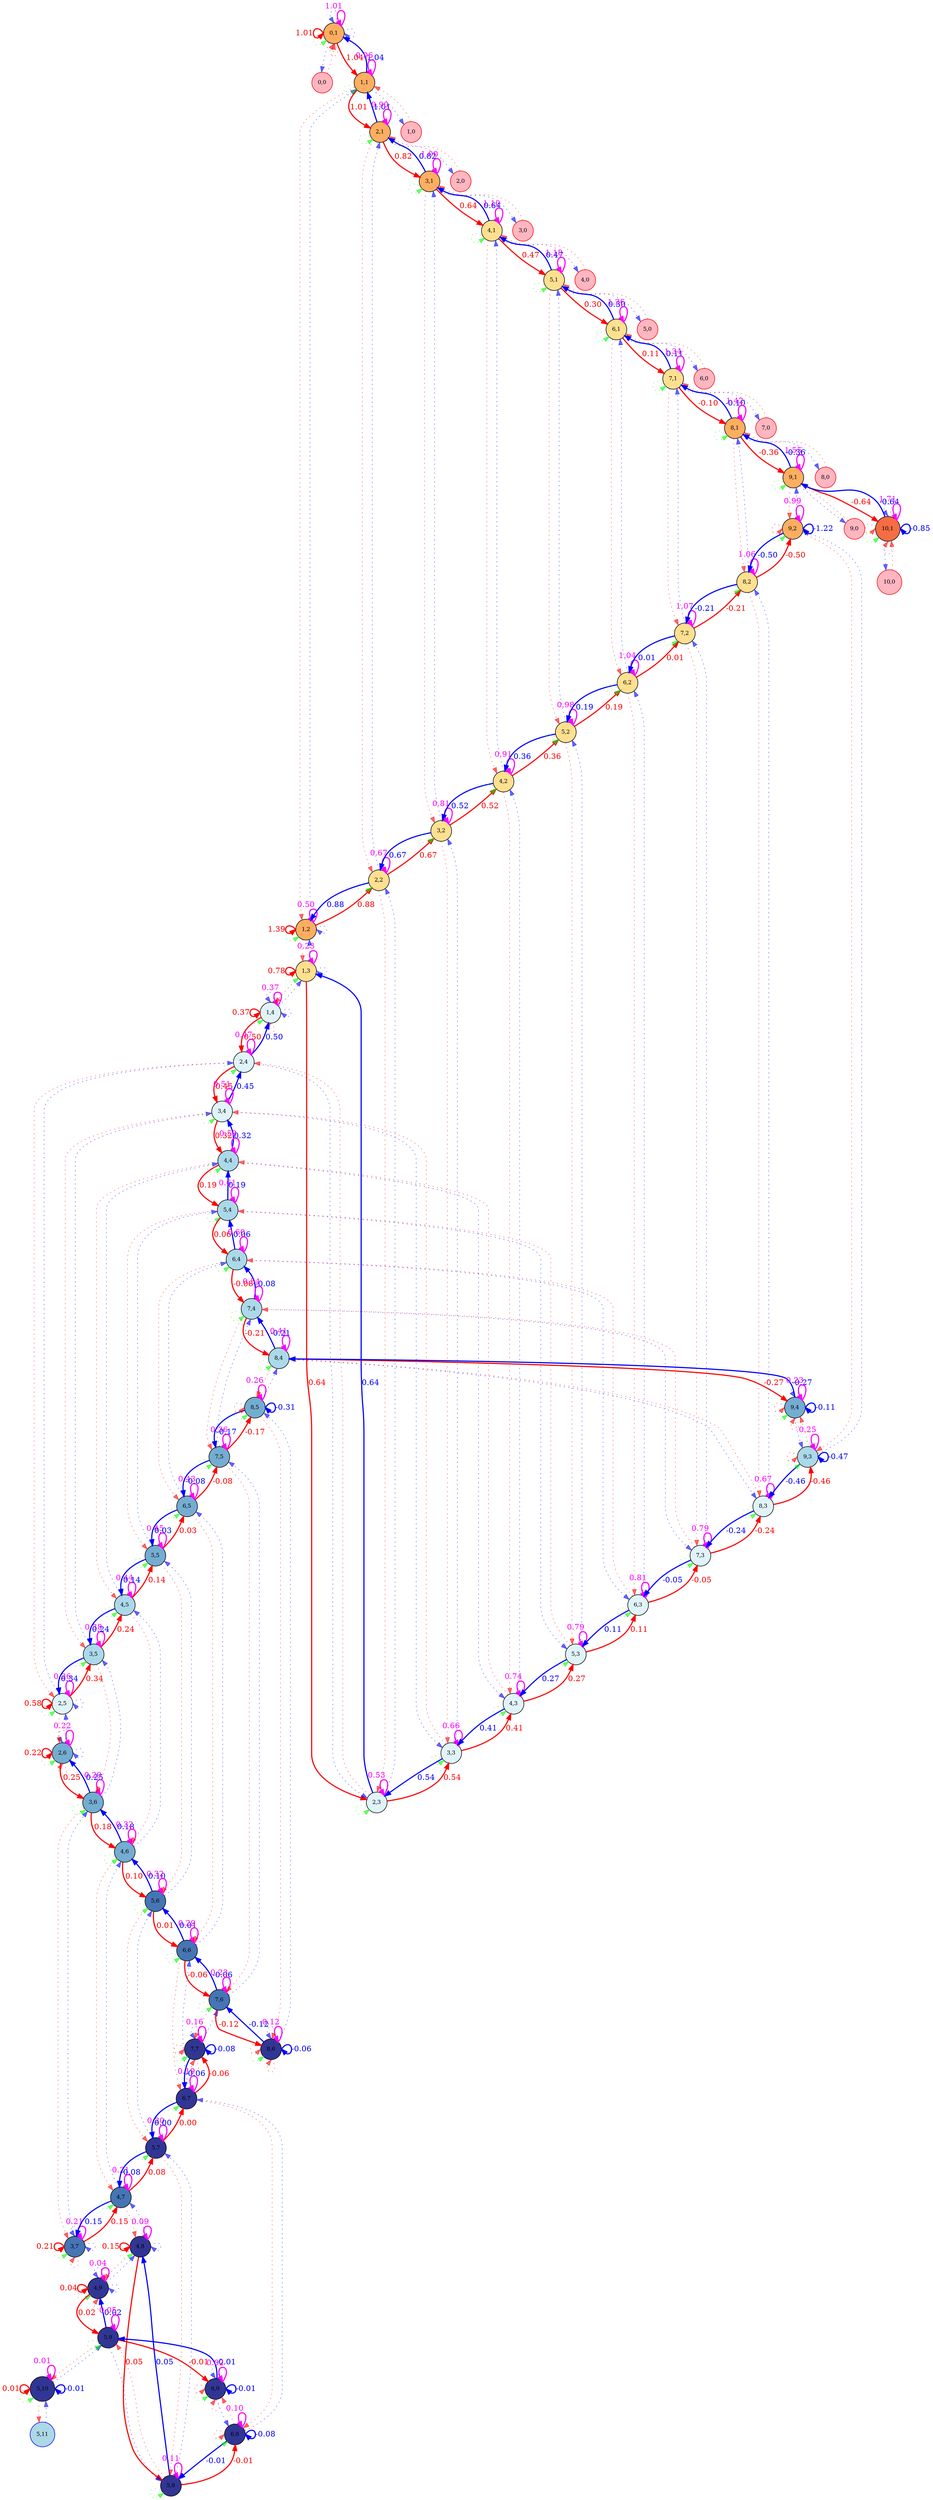 digraph {
	splines=true
	"0,1" [label="0,1" color=black colorscheme=rdylbu10 fillcolor=4 fontsize=10 pos="0,1!" shape=circle style=filled]
	"0,0" [label="0,0" color=red fillcolor=lightpink fontsize=10 pos="0,0!" shape=circle style=filled]
	"1,4" [label="1,4" color=black colorscheme=rdylbu10 fillcolor=6 fontsize=10 pos="1,4!" shape=circle style=filled]
	"1,3" [label="1,3" color=black colorscheme=rdylbu10 fillcolor=5 fontsize=10 pos="1,3!" shape=circle style=filled]
	"1,2" [label="1,2" color=black colorscheme=rdylbu10 fillcolor=4 fontsize=10 pos="1,2!" shape=circle style=filled]
	"1,1" [label="1,1" color=black colorscheme=rdylbu10 fillcolor=4 fontsize=10 pos="1,1!" shape=circle style=filled]
	"1,0" [label="1,0" color=red fillcolor=lightpink fontsize=10 pos="1,0!" shape=circle style=filled]
	"2,6" [label="2,6" color=black colorscheme=rdylbu10 fillcolor=8 fontsize=10 pos="2,6!" shape=circle style=filled]
	"2,5" [label="2,5" color=black colorscheme=rdylbu10 fillcolor=6 fontsize=10 pos="2,5!" shape=circle style=filled]
	"2,4" [label="2,4" color=black colorscheme=rdylbu10 fillcolor=6 fontsize=10 pos="2,4!" shape=circle style=filled]
	"2,3" [label="2,3" color=black colorscheme=rdylbu10 fillcolor=6 fontsize=10 pos="2,3!" shape=circle style=filled]
	"2,2" [label="2,2" color=black colorscheme=rdylbu10 fillcolor=5 fontsize=10 pos="2,2!" shape=circle style=filled]
	"2,1" [label="2,1" color=black colorscheme=rdylbu10 fillcolor=4 fontsize=10 pos="2,1!" shape=circle style=filled]
	"2,0" [label="2,0" color=red fillcolor=lightpink fontsize=10 pos="2,0!" shape=circle style=filled]
	"3,7" [label="3,7" color=black colorscheme=rdylbu10 fillcolor=9 fontsize=10 pos="3,7!" shape=circle style=filled]
	"3,6" [label="3,6" color=black colorscheme=rdylbu10 fillcolor=8 fontsize=10 pos="3,6!" shape=circle style=filled]
	"3,5" [label="3,5" color=black colorscheme=rdylbu10 fillcolor=7 fontsize=10 pos="3,5!" shape=circle style=filled]
	"3,4" [label="3,4" color=black colorscheme=rdylbu10 fillcolor=6 fontsize=10 pos="3,4!" shape=circle style=filled]
	"3,3" [label="3,3" color=black colorscheme=rdylbu10 fillcolor=6 fontsize=10 pos="3,3!" shape=circle style=filled]
	"3,2" [label="3,2" color=black colorscheme=rdylbu10 fillcolor=5 fontsize=10 pos="3,2!" shape=circle style=filled]
	"3,1" [label="3,1" color=black colorscheme=rdylbu10 fillcolor=4 fontsize=10 pos="3,1!" shape=circle style=filled]
	"3,0" [label="3,0" color=red fillcolor=lightpink fontsize=10 pos="3,0!" shape=circle style=filled]
	"4,9" [label="4,9" color=black colorscheme=rdylbu10 fillcolor=10 fontsize=10 pos="4,9!" shape=circle style=filled]
	"4,8" [label="4,8" color=black colorscheme=rdylbu10 fillcolor=10 fontsize=10 pos="4,8!" shape=circle style=filled]
	"4,7" [label="4,7" color=black colorscheme=rdylbu10 fillcolor=9 fontsize=10 pos="4,7!" shape=circle style=filled]
	"4,6" [label="4,6" color=black colorscheme=rdylbu10 fillcolor=8 fontsize=10 pos="4,6!" shape=circle style=filled]
	"4,5" [label="4,5" color=black colorscheme=rdylbu10 fillcolor=7 fontsize=10 pos="4,5!" shape=circle style=filled]
	"4,4" [label="4,4" color=black colorscheme=rdylbu10 fillcolor=7 fontsize=10 pos="4,4!" shape=circle style=filled]
	"4,3" [label="4,3" color=black colorscheme=rdylbu10 fillcolor=6 fontsize=10 pos="4,3!" shape=circle style=filled]
	"4,2" [label="4,2" color=black colorscheme=rdylbu10 fillcolor=5 fontsize=10 pos="4,2!" shape=circle style=filled]
	"4,1" [label="4,1" color=black colorscheme=rdylbu10 fillcolor=5 fontsize=10 pos="4,1!" shape=circle style=filled]
	"4,0" [label="4,0" color=red fillcolor=lightpink fontsize=10 pos="4,0!" shape=circle style=filled]
	"5,11" [label="5,11" color=blue fillcolor=lightblue fontsize=10 pos="5,11!" shape=circle style=filled]
	"5,10" [label="5,10" color=black colorscheme=rdylbu10 fillcolor=10 fontsize=10 pos="5,10!" shape=circle style=filled]
	"5,9" [label="5,9" color=black colorscheme=rdylbu10 fillcolor=10 fontsize=10 pos="5,9!" shape=circle style=filled]
	"5,8" [label="5,8" color=black colorscheme=rdylbu10 fillcolor=10 fontsize=10 pos="5,8!" shape=circle style=filled]
	"5,7" [label="5,7" color=black colorscheme=rdylbu10 fillcolor=10 fontsize=10 pos="5,7!" shape=circle style=filled]
	"5,6" [label="5,6" color=black colorscheme=rdylbu10 fillcolor=9 fontsize=10 pos="5,6!" shape=circle style=filled]
	"5,5" [label="5,5" color=black colorscheme=rdylbu10 fillcolor=8 fontsize=10 pos="5,5!" shape=circle style=filled]
	"5,4" [label="5,4" color=black colorscheme=rdylbu10 fillcolor=7 fontsize=10 pos="5,4!" shape=circle style=filled]
	"5,3" [label="5,3" color=black colorscheme=rdylbu10 fillcolor=6 fontsize=10 pos="5,3!" shape=circle style=filled]
	"5,2" [label="5,2" color=black colorscheme=rdylbu10 fillcolor=5 fontsize=10 pos="5,2!" shape=circle style=filled]
	"5,1" [label="5,1" color=black colorscheme=rdylbu10 fillcolor=5 fontsize=10 pos="5,1!" shape=circle style=filled]
	"5,0" [label="5,0" color=red fillcolor=lightpink fontsize=10 pos="5,0!" shape=circle style=filled]
	"6,9" [label="6,9" color=black colorscheme=rdylbu10 fillcolor=10 fontsize=10 pos="6,9!" shape=circle style=filled]
	"6,8" [label="6,8" color=black colorscheme=rdylbu10 fillcolor=10 fontsize=10 pos="6,8!" shape=circle style=filled]
	"6,7" [label="6,7" color=black colorscheme=rdylbu10 fillcolor=10 fontsize=10 pos="6,7!" shape=circle style=filled]
	"6,6" [label="6,6" color=black colorscheme=rdylbu10 fillcolor=9 fontsize=10 pos="6,6!" shape=circle style=filled]
	"6,5" [label="6,5" color=black colorscheme=rdylbu10 fillcolor=8 fontsize=10 pos="6,5!" shape=circle style=filled]
	"6,4" [label="6,4" color=black colorscheme=rdylbu10 fillcolor=7 fontsize=10 pos="6,4!" shape=circle style=filled]
	"6,3" [label="6,3" color=black colorscheme=rdylbu10 fillcolor=6 fontsize=10 pos="6,3!" shape=circle style=filled]
	"6,2" [label="6,2" color=black colorscheme=rdylbu10 fillcolor=5 fontsize=10 pos="6,2!" shape=circle style=filled]
	"6,1" [label="6,1" color=black colorscheme=rdylbu10 fillcolor=5 fontsize=10 pos="6,1!" shape=circle style=filled]
	"6,0" [label="6,0" color=red fillcolor=lightpink fontsize=10 pos="6,0!" shape=circle style=filled]
	"7,7" [label="7,7" color=black colorscheme=rdylbu10 fillcolor=10 fontsize=10 pos="7,7!" shape=circle style=filled]
	"7,6" [label="7,6" color=black colorscheme=rdylbu10 fillcolor=9 fontsize=10 pos="7,6!" shape=circle style=filled]
	"7,5" [label="7,5" color=black colorscheme=rdylbu10 fillcolor=8 fontsize=10 pos="7,5!" shape=circle style=filled]
	"7,4" [label="7,4" color=black colorscheme=rdylbu10 fillcolor=7 fontsize=10 pos="7,4!" shape=circle style=filled]
	"7,3" [label="7,3" color=black colorscheme=rdylbu10 fillcolor=6 fontsize=10 pos="7,3!" shape=circle style=filled]
	"7,2" [label="7,2" color=black colorscheme=rdylbu10 fillcolor=5 fontsize=10 pos="7,2!" shape=circle style=filled]
	"7,1" [label="7,1" color=black colorscheme=rdylbu10 fillcolor=5 fontsize=10 pos="7,1!" shape=circle style=filled]
	"7,0" [label="7,0" color=red fillcolor=lightpink fontsize=10 pos="7,0!" shape=circle style=filled]
	"8,6" [label="8,6" color=black colorscheme=rdylbu10 fillcolor=10 fontsize=10 pos="8,6!" shape=circle style=filled]
	"8,5" [label="8,5" color=black colorscheme=rdylbu10 fillcolor=8 fontsize=10 pos="8,5!" shape=circle style=filled]
	"8,4" [label="8,4" color=black colorscheme=rdylbu10 fillcolor=7 fontsize=10 pos="8,4!" shape=circle style=filled]
	"8,3" [label="8,3" color=black colorscheme=rdylbu10 fillcolor=6 fontsize=10 pos="8,3!" shape=circle style=filled]
	"8,2" [label="8,2" color=black colorscheme=rdylbu10 fillcolor=5 fontsize=10 pos="8,2!" shape=circle style=filled]
	"8,1" [label="8,1" color=black colorscheme=rdylbu10 fillcolor=4 fontsize=10 pos="8,1!" shape=circle style=filled]
	"8,0" [label="8,0" color=red fillcolor=lightpink fontsize=10 pos="8,0!" shape=circle style=filled]
	"9,4" [label="9,4" color=black colorscheme=rdylbu10 fillcolor=8 fontsize=10 pos="9,4!" shape=circle style=filled]
	"9,3" [label="9,3" color=black colorscheme=rdylbu10 fillcolor=7 fontsize=10 pos="9,3!" shape=circle style=filled]
	"9,2" [label="9,2" color=black colorscheme=rdylbu10 fillcolor=4 fontsize=10 pos="9,2!" shape=circle style=filled]
	"9,1" [label="9,1" color=black colorscheme=rdylbu10 fillcolor=4 fontsize=10 pos="9,1!" shape=circle style=filled]
	"9,0" [label="9,0" color=red fillcolor=lightpink fontsize=10 pos="9,0!" shape=circle style=filled]
	"10,1" [label="10,1" color=black colorscheme=rdylbu10 fillcolor=3 fontsize=10 pos="10,1!" shape=circle style=filled]
	"10,0" [label="10,0" color=red fillcolor=lightpink fontsize=10 pos="10,0!" shape=circle style=filled]
	"0,1" -> "0,1" [label=1.01 color="#ff00ff" fontcolor="#ff00ff" headport=ne penwidth=2 style=solid tailport=ne]
	"0,1" -> "0,1" [label="" color="#00ff0099" fontcolor="#00ff0099" headport=sw style=dotted tailport=sw]
	"0,1" -> "0,0" [label="" color="#0000ff99" fontcolor="#0000ff99" style=dotted]
	"0,1" -> "1,1" [label=1.04 color="#ff0000" fontcolor="#ff0000" penwidth=2 style=solid]
	"0,1" -> "0,1" [label="" color="#ff000099" fontcolor="#ff000099" headport=s style=dotted tailport=s]
	"0,1" -> "0,1" [label="" color="#0000ff99" fontcolor="#0000ff99" headport=n style=dotted tailport=n]
	"0,1" -> "0,1" [label="" color="#0000ff99" fontcolor="#0000ff99" headport=e style=dotted tailport=e]
	"0,1" -> "0,1" [label=1.01 color="#ff0000" fontcolor="#ff0000" headport=w penwidth=2 style=solid tailport=w]
	"0,0" -> "0,1" [label="" color="#ff000099" fontcolor="#ff000099" style=dotted]
	"1,4" -> "1,4" [label=0.37 color="#ff00ff" fontcolor="#ff00ff" headport=ne penwidth=2 style=solid tailport=ne]
	"1,4" -> "1,4" [label="" color="#00ff0099" fontcolor="#00ff0099" headport=sw style=dotted tailport=sw]
	"1,4" -> "1,3" [label="" color="#0000ff99" fontcolor="#0000ff99" style=dotted]
	"1,4" -> "2,4" [label=0.50 color="#ff0000" fontcolor="#ff0000" penwidth=2 style=solid]
	"1,4" -> "1,4" [label="" color="#ff000099" fontcolor="#ff000099" headport=s style=dotted tailport=s]
	"1,4" -> "1,4" [label="" color="#0000ff99" fontcolor="#0000ff99" headport=n style=dotted tailport=n]
	"1,4" -> "1,4" [label="" color="#0000ff99" fontcolor="#0000ff99" headport=e style=dotted tailport=e]
	"1,4" -> "1,4" [label=0.37 color="#ff0000" fontcolor="#ff0000" headport=w penwidth=2 style=solid tailport=w]
	"1,3" -> "1,4" [label="" color="#ff000099" fontcolor="#ff000099" style=dotted]
	"1,3" -> "1,3" [label=0.23 color="#ff00ff" fontcolor="#ff00ff" headport=ne penwidth=2 style=solid tailport=ne]
	"1,3" -> "1,3" [label="" color="#00ff0099" fontcolor="#00ff0099" headport=sw style=dotted tailport=sw]
	"1,3" -> "1,2" [label="" color="#0000ff99" fontcolor="#0000ff99" style=dotted]
	"1,3" -> "2,3" [label=0.64 color="#ff0000" fontcolor="#ff0000" penwidth=2 style=solid]
	"1,3" -> "1,3" [label="" color="#0000ff99" fontcolor="#0000ff99" headport=e style=dotted tailport=e]
	"1,3" -> "1,3" [label=0.78 color="#ff0000" fontcolor="#ff0000" headport=w penwidth=2 style=solid tailport=w]
	"1,2" -> "1,3" [label="" color="#ff000099" fontcolor="#ff000099" style=dotted]
	"1,2" -> "1,2" [label=0.50 color="#ff00ff" fontcolor="#ff00ff" headport=ne penwidth=2 style=solid tailport=ne]
	"1,2" -> "1,2" [label="" color="#00ff0099" fontcolor="#00ff0099" headport=sw style=dotted tailport=sw]
	"1,2" -> "1,1" [label="" color="#0000ff99" fontcolor="#0000ff99" style=dotted]
	"1,2" -> "2,2" [label=0.88 color="#ff0000" fontcolor="#ff0000" penwidth=2 style=solid]
	"1,2" -> "1,2" [label="" color="#0000ff99" fontcolor="#0000ff99" headport=e style=dotted tailport=e]
	"1,2" -> "1,2" [label=1.39 color="#ff0000" fontcolor="#ff0000" headport=w penwidth=2 style=solid tailport=w]
	"1,1" -> "0,1" [label=1.04 color="#0000ff" fontcolor="#0000ff" penwidth=2 style=solid]
	"1,1" -> "1,2" [label="" color="#ff000099" fontcolor="#ff000099" style=dotted]
	"1,1" -> "1,1" [label=0.96 color="#ff00ff" fontcolor="#ff00ff" headport=ne penwidth=2 style=solid tailport=ne]
	"1,1" -> "1,1" [label="" color="#00ff0099" fontcolor="#00ff0099" headport=sw style=dotted tailport=sw]
	"1,1" -> "1,0" [label="" color="#0000ff99" fontcolor="#0000ff99" style=dotted]
	"1,1" -> "2,1" [label=1.01 color="#ff0000" fontcolor="#ff0000" penwidth=2 style=solid]
	"1,0" -> "1,1" [label="" color="#ff000099" fontcolor="#ff000099" style=dotted]
	"2,6" -> "2,6" [label=0.22 color="#ff00ff" fontcolor="#ff00ff" headport=ne penwidth=2 style=solid tailport=ne]
	"2,6" -> "2,6" [label="" color="#00ff0099" fontcolor="#00ff0099" headport=sw style=dotted tailport=sw]
	"2,6" -> "2,5" [label="" color="#0000ff99" fontcolor="#0000ff99" style=dotted]
	"2,6" -> "3,6" [label=0.25 color="#ff0000" fontcolor="#ff0000" penwidth=2 style=solid]
	"2,6" -> "2,6" [label="" color="#ff000099" fontcolor="#ff000099" headport=s style=dotted tailport=s]
	"2,6" -> "2,6" [label="" color="#0000ff99" fontcolor="#0000ff99" headport=n style=dotted tailport=n]
	"2,6" -> "2,6" [label="" color="#0000ff99" fontcolor="#0000ff99" headport=e style=dotted tailport=e]
	"2,6" -> "2,6" [label=0.22 color="#ff0000" fontcolor="#ff0000" headport=w penwidth=2 style=solid tailport=w]
	"2,5" -> "2,6" [label="" color="#ff000099" fontcolor="#ff000099" style=dotted]
	"2,5" -> "2,5" [label=0.26 color="#ff00ff" fontcolor="#ff00ff" headport=ne penwidth=2 style=solid tailport=ne]
	"2,5" -> "2,5" [label="" color="#00ff0099" fontcolor="#00ff0099" headport=sw style=dotted tailport=sw]
	"2,5" -> "2,4" [label="" color="#0000ff99" fontcolor="#0000ff99" style=dotted]
	"2,5" -> "3,5" [label=0.34 color="#ff0000" fontcolor="#ff0000" penwidth=2 style=solid]
	"2,5" -> "2,5" [label="" color="#0000ff99" fontcolor="#0000ff99" headport=e style=dotted tailport=e]
	"2,5" -> "2,5" [label=0.58 color="#ff0000" fontcolor="#ff0000" headport=w penwidth=2 style=solid tailport=w]
	"2,4" -> "1,4" [label=0.50 color="#0000ff" fontcolor="#0000ff" penwidth=2 style=solid]
	"2,4" -> "2,5" [label="" color="#ff000099" fontcolor="#ff000099" style=dotted]
	"2,4" -> "2,4" [label=0.47 color="#ff00ff" fontcolor="#ff00ff" headport=ne penwidth=2 style=solid tailport=ne]
	"2,4" -> "2,4" [label="" color="#00ff0099" fontcolor="#00ff0099" headport=sw style=dotted tailport=sw]
	"2,4" -> "2,3" [label="" color="#0000ff99" fontcolor="#0000ff99" style=dotted]
	"2,4" -> "3,4" [label=0.45 color="#ff0000" fontcolor="#ff0000" penwidth=2 style=solid]
	"2,3" -> "1,3" [label=0.64 color="#0000ff" fontcolor="#0000ff" penwidth=2 style=solid]
	"2,3" -> "2,4" [label="" color="#ff000099" fontcolor="#ff000099" style=dotted]
	"2,3" -> "2,3" [label=0.53 color="#ff00ff" fontcolor="#ff00ff" headport=ne penwidth=2 style=solid tailport=ne]
	"2,3" -> "2,3" [label="" color="#00ff0099" fontcolor="#00ff0099" headport=sw style=dotted tailport=sw]
	"2,3" -> "2,2" [label="" color="#0000ff99" fontcolor="#0000ff99" style=dotted]
	"2,3" -> "3,3" [label=0.54 color="#ff0000" fontcolor="#ff0000" penwidth=2 style=solid]
	"2,2" -> "1,2" [label=0.88 color="#0000ff" fontcolor="#0000ff" penwidth=2 style=solid]
	"2,2" -> "2,3" [label="" color="#ff000099" fontcolor="#ff000099" style=dotted]
	"2,2" -> "2,2" [label=0.67 color="#ff00ff" fontcolor="#ff00ff" headport=ne penwidth=2 style=solid tailport=ne]
	"2,2" -> "2,2" [label="" color="#00ff0099" fontcolor="#00ff0099" headport=sw style=dotted tailport=sw]
	"2,2" -> "2,1" [label="" color="#0000ff99" fontcolor="#0000ff99" style=dotted]
	"2,2" -> "3,2" [label=0.67 color="#ff0000" fontcolor="#ff0000" penwidth=2 style=solid]
	"2,1" -> "1,1" [label=1.01 color="#0000ff" fontcolor="#0000ff" penwidth=2 style=solid]
	"2,1" -> "2,2" [label="" color="#ff000099" fontcolor="#ff000099" style=dotted]
	"2,1" -> "2,1" [label=0.90 color="#ff00ff" fontcolor="#ff00ff" headport=ne penwidth=2 style=solid tailport=ne]
	"2,1" -> "2,1" [label="" color="#00ff0099" fontcolor="#00ff0099" headport=sw style=dotted tailport=sw]
	"2,1" -> "2,0" [label="" color="#0000ff99" fontcolor="#0000ff99" style=dotted]
	"2,1" -> "3,1" [label=0.82 color="#ff0000" fontcolor="#ff0000" penwidth=2 style=solid]
	"2,0" -> "2,1" [label="" color="#ff000099" fontcolor="#ff000099" style=dotted]
	"3,7" -> "3,7" [label=0.21 color="#ff00ff" fontcolor="#ff00ff" headport=ne penwidth=2 style=solid tailport=ne]
	"3,7" -> "3,7" [label="" color="#00ff0099" fontcolor="#00ff0099" headport=sw style=dotted tailport=sw]
	"3,7" -> "3,6" [label="" color="#0000ff99" fontcolor="#0000ff99" style=dotted]
	"3,7" -> "4,7" [label=0.15 color="#ff0000" fontcolor="#ff0000" penwidth=2 style=solid]
	"3,7" -> "3,7" [label="" color="#ff000099" fontcolor="#ff000099" headport=s style=dotted tailport=s]
	"3,7" -> "3,7" [label="" color="#0000ff99" fontcolor="#0000ff99" headport=n style=dotted tailport=n]
	"3,7" -> "3,7" [label="" color="#0000ff99" fontcolor="#0000ff99" headport=e style=dotted tailport=e]
	"3,7" -> "3,7" [label=0.21 color="#ff0000" fontcolor="#ff0000" headport=w penwidth=2 style=solid tailport=w]
	"3,6" -> "2,6" [label=0.25 color="#0000ff" fontcolor="#0000ff" penwidth=2 style=solid]
	"3,6" -> "3,7" [label="" color="#ff000099" fontcolor="#ff000099" style=dotted]
	"3,6" -> "3,6" [label=0.29 color="#ff00ff" fontcolor="#ff00ff" headport=ne penwidth=2 style=solid tailport=ne]
	"3,6" -> "3,6" [label="" color="#00ff0099" fontcolor="#00ff0099" headport=sw style=dotted tailport=sw]
	"3,6" -> "3,5" [label="" color="#0000ff99" fontcolor="#0000ff99" style=dotted]
	"3,6" -> "4,6" [label=0.18 color="#ff0000" fontcolor="#ff0000" penwidth=2 style=solid]
	"3,5" -> "2,5" [label=0.34 color="#0000ff" fontcolor="#0000ff" penwidth=2 style=solid]
	"3,5" -> "3,6" [label="" color="#ff000099" fontcolor="#ff000099" style=dotted]
	"3,5" -> "3,5" [label=0.38 color="#ff00ff" fontcolor="#ff00ff" headport=ne penwidth=2 style=solid tailport=ne]
	"3,5" -> "3,5" [label="" color="#00ff0099" fontcolor="#00ff0099" headport=sw style=dotted tailport=sw]
	"3,5" -> "3,4" [label="" color="#0000ff99" fontcolor="#0000ff99" style=dotted]
	"3,5" -> "4,5" [label=0.24 color="#ff0000" fontcolor="#ff0000" penwidth=2 style=solid]
	"3,4" -> "2,4" [label=0.45 color="#0000ff" fontcolor="#0000ff" penwidth=2 style=solid]
	"3,4" -> "3,5" [label="" color="#ff000099" fontcolor="#ff000099" style=dotted]
	"3,4" -> "3,4" [label=0.51 color="#ff00ff" fontcolor="#ff00ff" headport=ne penwidth=2 style=solid tailport=ne]
	"3,4" -> "3,4" [label="" color="#00ff0099" fontcolor="#00ff0099" headport=sw style=dotted tailport=sw]
	"3,4" -> "3,3" [label="" color="#0000ff99" fontcolor="#0000ff99" style=dotted]
	"3,4" -> "4,4" [label=0.32 color="#ff0000" fontcolor="#ff0000" penwidth=2 style=solid]
	"3,3" -> "2,3" [label=0.54 color="#0000ff" fontcolor="#0000ff" penwidth=2 style=solid]
	"3,3" -> "3,4" [label="" color="#ff000099" fontcolor="#ff000099" style=dotted]
	"3,3" -> "3,3" [label=0.66 color="#ff00ff" fontcolor="#ff00ff" headport=ne penwidth=2 style=solid tailport=ne]
	"3,3" -> "3,3" [label="" color="#00ff0099" fontcolor="#00ff0099" headport=sw style=dotted tailport=sw]
	"3,3" -> "3,2" [label="" color="#0000ff99" fontcolor="#0000ff99" style=dotted]
	"3,3" -> "4,3" [label=0.41 color="#ff0000" fontcolor="#ff0000" penwidth=2 style=solid]
	"3,2" -> "2,2" [label=0.67 color="#0000ff" fontcolor="#0000ff" penwidth=2 style=solid]
	"3,2" -> "3,3" [label="" color="#ff000099" fontcolor="#ff000099" style=dotted]
	"3,2" -> "3,2" [label=0.81 color="#ff00ff" fontcolor="#ff00ff" headport=ne penwidth=2 style=solid tailport=ne]
	"3,2" -> "3,2" [label="" color="#00ff0099" fontcolor="#00ff0099" headport=sw style=dotted tailport=sw]
	"3,2" -> "3,1" [label="" color="#0000ff99" fontcolor="#0000ff99" style=dotted]
	"3,2" -> "4,2" [label=0.52 color="#ff0000" fontcolor="#ff0000" penwidth=2 style=solid]
	"3,1" -> "2,1" [label=0.82 color="#0000ff" fontcolor="#0000ff" penwidth=2 style=solid]
	"3,1" -> "3,2" [label="" color="#ff000099" fontcolor="#ff000099" style=dotted]
	"3,1" -> "3,1" [label=1.00 color="#ff00ff" fontcolor="#ff00ff" headport=ne penwidth=2 style=solid tailport=ne]
	"3,1" -> "3,1" [label="" color="#00ff0099" fontcolor="#00ff0099" headport=sw style=dotted tailport=sw]
	"3,1" -> "3,0" [label="" color="#0000ff99" fontcolor="#0000ff99" style=dotted]
	"3,1" -> "4,1" [label=0.64 color="#ff0000" fontcolor="#ff0000" penwidth=2 style=solid]
	"3,0" -> "3,1" [label="" color="#ff000099" fontcolor="#ff000099" style=dotted]
	"4,9" -> "4,9" [label=0.04 color="#ff00ff" fontcolor="#ff00ff" headport=ne penwidth=2 style=solid tailport=ne]
	"4,9" -> "4,9" [label="" color="#00ff0099" fontcolor="#00ff0099" headport=sw style=dotted tailport=sw]
	"4,9" -> "4,8" [label="" color="#0000ff99" fontcolor="#0000ff99" style=dotted]
	"4,9" -> "5,9" [label=0.02 color="#ff0000" fontcolor="#ff0000" penwidth=2 style=solid]
	"4,9" -> "4,9" [label="" color="#ff000099" fontcolor="#ff000099" headport=s style=dotted tailport=s]
	"4,9" -> "4,9" [label="" color="#0000ff99" fontcolor="#0000ff99" headport=n style=dotted tailport=n]
	"4,9" -> "4,9" [label="" color="#0000ff99" fontcolor="#0000ff99" headport=e style=dotted tailport=e]
	"4,9" -> "4,9" [label=0.04 color="#ff0000" fontcolor="#ff0000" headport=w penwidth=2 style=solid tailport=w]
	"4,8" -> "4,9" [label="" color="#ff000099" fontcolor="#ff000099" style=dotted]
	"4,8" -> "4,8" [label=0.09 color="#ff00ff" fontcolor="#ff00ff" headport=ne penwidth=2 style=solid tailport=ne]
	"4,8" -> "4,8" [label="" color="#00ff0099" fontcolor="#00ff0099" headport=sw style=dotted tailport=sw]
	"4,8" -> "4,7" [label="" color="#0000ff99" fontcolor="#0000ff99" style=dotted]
	"4,8" -> "5,8" [label=0.05 color="#ff0000" fontcolor="#ff0000" penwidth=2 style=solid]
	"4,8" -> "4,8" [label="" color="#0000ff99" fontcolor="#0000ff99" headport=e style=dotted tailport=e]
	"4,8" -> "4,8" [label=0.15 color="#ff0000" fontcolor="#ff0000" headport=w penwidth=2 style=solid tailport=w]
	"4,7" -> "3,7" [label=0.15 color="#0000ff" fontcolor="#0000ff" penwidth=2 style=solid]
	"4,7" -> "4,8" [label="" color="#ff000099" fontcolor="#ff000099" style=dotted]
	"4,7" -> "4,7" [label=0.21 color="#ff00ff" fontcolor="#ff00ff" headport=ne penwidth=2 style=solid tailport=ne]
	"4,7" -> "4,7" [label="" color="#00ff0099" fontcolor="#00ff0099" headport=sw style=dotted tailport=sw]
	"4,7" -> "4,6" [label="" color="#0000ff99" fontcolor="#0000ff99" style=dotted]
	"4,7" -> "5,7" [label=0.08 color="#ff0000" fontcolor="#ff0000" penwidth=2 style=solid]
	"4,6" -> "3,6" [label=0.18 color="#0000ff" fontcolor="#0000ff" penwidth=2 style=solid]
	"4,6" -> "4,7" [label="" color="#ff000099" fontcolor="#ff000099" style=dotted]
	"4,6" -> "4,6" [label=0.32 color="#ff00ff" fontcolor="#ff00ff" headport=ne penwidth=2 style=solid tailport=ne]
	"4,6" -> "4,6" [label="" color="#00ff0099" fontcolor="#00ff0099" headport=sw style=dotted tailport=sw]
	"4,6" -> "4,5" [label="" color="#0000ff99" fontcolor="#0000ff99" style=dotted]
	"4,6" -> "5,6" [label=0.10 color="#ff0000" fontcolor="#ff0000" penwidth=2 style=solid]
	"4,5" -> "3,5" [label=0.24 color="#0000ff" fontcolor="#0000ff" penwidth=2 style=solid]
	"4,5" -> "4,6" [label="" color="#ff000099" fontcolor="#ff000099" style=dotted]
	"4,5" -> "4,5" [label=0.44 color="#ff00ff" fontcolor="#ff00ff" headport=ne penwidth=2 style=solid tailport=ne]
	"4,5" -> "4,5" [label="" color="#00ff0099" fontcolor="#00ff0099" headport=sw style=dotted tailport=sw]
	"4,5" -> "4,4" [label="" color="#0000ff99" fontcolor="#0000ff99" style=dotted]
	"4,5" -> "5,5" [label=0.14 color="#ff0000" fontcolor="#ff0000" penwidth=2 style=solid]
	"4,4" -> "3,4" [label=0.32 color="#0000ff" fontcolor="#0000ff" penwidth=2 style=solid]
	"4,4" -> "4,5" [label="" color="#ff000099" fontcolor="#ff000099" style=dotted]
	"4,4" -> "4,4" [label=0.58 color="#ff00ff" fontcolor="#ff00ff" headport=ne penwidth=2 style=solid tailport=ne]
	"4,4" -> "4,4" [label="" color="#00ff0099" fontcolor="#00ff0099" headport=sw style=dotted tailport=sw]
	"4,4" -> "4,3" [label="" color="#0000ff99" fontcolor="#0000ff99" style=dotted]
	"4,4" -> "5,4" [label=0.19 color="#ff0000" fontcolor="#ff0000" penwidth=2 style=solid]
	"4,3" -> "3,3" [label=0.41 color="#0000ff" fontcolor="#0000ff" penwidth=2 style=solid]
	"4,3" -> "4,4" [label="" color="#ff000099" fontcolor="#ff000099" style=dotted]
	"4,3" -> "4,3" [label=0.74 color="#ff00ff" fontcolor="#ff00ff" headport=ne penwidth=2 style=solid tailport=ne]
	"4,3" -> "4,3" [label="" color="#00ff0099" fontcolor="#00ff0099" headport=sw style=dotted tailport=sw]
	"4,3" -> "4,2" [label="" color="#0000ff99" fontcolor="#0000ff99" style=dotted]
	"4,3" -> "5,3" [label=0.27 color="#ff0000" fontcolor="#ff0000" penwidth=2 style=solid]
	"4,2" -> "3,2" [label=0.52 color="#0000ff" fontcolor="#0000ff" penwidth=2 style=solid]
	"4,2" -> "4,3" [label="" color="#ff000099" fontcolor="#ff000099" style=dotted]
	"4,2" -> "4,2" [label=0.91 color="#ff00ff" fontcolor="#ff00ff" headport=ne penwidth=2 style=solid tailport=ne]
	"4,2" -> "4,2" [label="" color="#00ff0099" fontcolor="#00ff0099" headport=sw style=dotted tailport=sw]
	"4,2" -> "4,1" [label="" color="#0000ff99" fontcolor="#0000ff99" style=dotted]
	"4,2" -> "5,2" [label=0.36 color="#ff0000" fontcolor="#ff0000" penwidth=2 style=solid]
	"4,1" -> "3,1" [label=0.64 color="#0000ff" fontcolor="#0000ff" penwidth=2 style=solid]
	"4,1" -> "4,2" [label="" color="#ff000099" fontcolor="#ff000099" style=dotted]
	"4,1" -> "4,1" [label=1.10 color="#ff00ff" fontcolor="#ff00ff" headport=ne penwidth=2 style=solid tailport=ne]
	"4,1" -> "4,1" [label="" color="#00ff0099" fontcolor="#00ff0099" headport=sw style=dotted tailport=sw]
	"4,1" -> "4,0" [label="" color="#0000ff99" fontcolor="#0000ff99" style=dotted]
	"4,1" -> "5,1" [label=0.47 color="#ff0000" fontcolor="#ff0000" penwidth=2 style=solid]
	"4,0" -> "4,1" [label="" color="#ff000099" fontcolor="#ff000099" style=dotted]
	"5,11" -> "5,10" [label="" color="#0000ff99" fontcolor="#0000ff99" style=dotted]
	"5,10" -> "5,11" [label="" color="#ff000099" fontcolor="#ff000099" style=dotted]
	"5,10" -> "5,10" [label=0.01 color="#ff00ff" fontcolor="#ff00ff" headport=ne penwidth=2 style=solid tailport=ne]
	"5,10" -> "5,10" [label="" color="#00ff0099" fontcolor="#00ff0099" headport=sw style=dotted tailport=sw]
	"5,10" -> "5,9" [label="" color="#0000ff99" fontcolor="#0000ff99" style=dotted]
	"5,10" -> "5,10" [label=0.01 color="#ff0000" fontcolor="#ff0000" headport=w penwidth=2 style=solid tailport=w]
	"5,10" -> "5,10" [label=-0.01 color="#0000ff" fontcolor="#0000ff" headport=e penwidth=2 style=solid tailport=e]
	"5,9" -> "4,9" [label=0.02 color="#0000ff" fontcolor="#0000ff" penwidth=2 style=solid]
	"5,9" -> "5,10" [label="" color="#ff000099" fontcolor="#ff000099" style=dotted]
	"5,9" -> "5,9" [label=0.05 color="#ff00ff" fontcolor="#ff00ff" headport=ne penwidth=2 style=solid tailport=ne]
	"5,9" -> "5,9" [label="" color="#00ff0099" fontcolor="#00ff0099" headport=sw style=dotted tailport=sw]
	"5,9" -> "5,8" [label="" color="#0000ff99" fontcolor="#0000ff99" style=dotted]
	"5,9" -> "6,9" [label=-0.01 color="#ff0000" fontcolor="#ff0000" penwidth=2 style=solid]
	"5,8" -> "4,8" [label=0.05 color="#0000ff" fontcolor="#0000ff" penwidth=2 style=solid]
	"5,8" -> "5,9" [label="" color="#ff000099" fontcolor="#ff000099" style=dotted]
	"5,8" -> "5,8" [label=0.11 color="#ff00ff" fontcolor="#ff00ff" headport=ne penwidth=2 style=solid tailport=ne]
	"5,8" -> "5,8" [label="" color="#00ff0099" fontcolor="#00ff0099" headport=sw style=dotted tailport=sw]
	"5,8" -> "5,7" [label="" color="#0000ff99" fontcolor="#0000ff99" style=dotted]
	"5,8" -> "6,8" [label=-0.01 color="#ff0000" fontcolor="#ff0000" penwidth=2 style=solid]
	"5,7" -> "4,7" [label=0.08 color="#0000ff" fontcolor="#0000ff" penwidth=2 style=solid]
	"5,7" -> "5,8" [label="" color="#ff000099" fontcolor="#ff000099" style=dotted]
	"5,7" -> "5,7" [label=0.20 color="#ff00ff" fontcolor="#ff00ff" headport=ne penwidth=2 style=solid tailport=ne]
	"5,7" -> "5,7" [label="" color="#00ff0099" fontcolor="#00ff0099" headport=sw style=dotted tailport=sw]
	"5,7" -> "5,6" [label="" color="#0000ff99" fontcolor="#0000ff99" style=dotted]
	"5,7" -> "6,7" [label=0.00 color="#ff0000" fontcolor="#ff0000" penwidth=2 style=solid]
	"5,6" -> "4,6" [label=0.10 color="#0000ff" fontcolor="#0000ff" penwidth=2 style=solid]
	"5,6" -> "5,7" [label="" color="#ff000099" fontcolor="#ff000099" style=dotted]
	"5,6" -> "5,6" [label=0.32 color="#ff00ff" fontcolor="#ff00ff" headport=ne penwidth=2 style=solid tailport=ne]
	"5,6" -> "5,6" [label="" color="#00ff0099" fontcolor="#00ff0099" headport=sw style=dotted tailport=sw]
	"5,6" -> "5,5" [label="" color="#0000ff99" fontcolor="#0000ff99" style=dotted]
	"5,6" -> "6,6" [label=0.01 color="#ff0000" fontcolor="#ff0000" penwidth=2 style=solid]
	"5,5" -> "4,5" [label=0.14 color="#0000ff" fontcolor="#0000ff" penwidth=2 style=solid]
	"5,5" -> "5,6" [label="" color="#ff000099" fontcolor="#ff000099" style=dotted]
	"5,5" -> "5,5" [label=0.45 color="#ff00ff" fontcolor="#ff00ff" headport=ne penwidth=2 style=solid tailport=ne]
	"5,5" -> "5,5" [label="" color="#00ff0099" fontcolor="#00ff0099" headport=sw style=dotted tailport=sw]
	"5,5" -> "5,4" [label="" color="#0000ff99" fontcolor="#0000ff99" style=dotted]
	"5,5" -> "6,5" [label=0.03 color="#ff0000" fontcolor="#ff0000" penwidth=2 style=solid]
	"5,4" -> "4,4" [label=0.19 color="#0000ff" fontcolor="#0000ff" penwidth=2 style=solid]
	"5,4" -> "5,5" [label="" color="#ff000099" fontcolor="#ff000099" style=dotted]
	"5,4" -> "5,4" [label=0.61 color="#ff00ff" fontcolor="#ff00ff" headport=ne penwidth=2 style=solid tailport=ne]
	"5,4" -> "5,4" [label="" color="#00ff0099" fontcolor="#00ff0099" headport=sw style=dotted tailport=sw]
	"5,4" -> "5,3" [label="" color="#0000ff99" fontcolor="#0000ff99" style=dotted]
	"5,4" -> "6,4" [label=0.06 color="#ff0000" fontcolor="#ff0000" penwidth=2 style=solid]
	"5,3" -> "4,3" [label=0.27 color="#0000ff" fontcolor="#0000ff" penwidth=2 style=solid]
	"5,3" -> "5,4" [label="" color="#ff000099" fontcolor="#ff000099" style=dotted]
	"5,3" -> "5,3" [label=0.79 color="#ff00ff" fontcolor="#ff00ff" headport=ne penwidth=2 style=solid tailport=ne]
	"5,3" -> "5,3" [label="" color="#00ff0099" fontcolor="#00ff0099" headport=sw style=dotted tailport=sw]
	"5,3" -> "5,2" [label="" color="#0000ff99" fontcolor="#0000ff99" style=dotted]
	"5,3" -> "6,3" [label=0.11 color="#ff0000" fontcolor="#ff0000" penwidth=2 style=solid]
	"5,2" -> "4,2" [label=0.36 color="#0000ff" fontcolor="#0000ff" penwidth=2 style=solid]
	"5,2" -> "5,3" [label="" color="#ff000099" fontcolor="#ff000099" style=dotted]
	"5,2" -> "5,2" [label=0.98 color="#ff00ff" fontcolor="#ff00ff" headport=ne penwidth=2 style=solid tailport=ne]
	"5,2" -> "5,2" [label="" color="#00ff0099" fontcolor="#00ff0099" headport=sw style=dotted tailport=sw]
	"5,2" -> "5,1" [label="" color="#0000ff99" fontcolor="#0000ff99" style=dotted]
	"5,2" -> "6,2" [label=0.19 color="#ff0000" fontcolor="#ff0000" penwidth=2 style=solid]
	"5,1" -> "4,1" [label=0.47 color="#0000ff" fontcolor="#0000ff" penwidth=2 style=solid]
	"5,1" -> "5,2" [label="" color="#ff000099" fontcolor="#ff000099" style=dotted]
	"5,1" -> "5,1" [label=1.18 color="#ff00ff" fontcolor="#ff00ff" headport=ne penwidth=2 style=solid tailport=ne]
	"5,1" -> "5,1" [label="" color="#00ff0099" fontcolor="#00ff0099" headport=sw style=dotted tailport=sw]
	"5,1" -> "5,0" [label="" color="#0000ff99" fontcolor="#0000ff99" style=dotted]
	"5,1" -> "6,1" [label=0.30 color="#ff0000" fontcolor="#ff0000" penwidth=2 style=solid]
	"5,0" -> "5,1" [label="" color="#ff000099" fontcolor="#ff000099" style=dotted]
	"6,9" -> "5,9" [label=-0.01 color="#0000ff" fontcolor="#0000ff" penwidth=2 style=solid]
	"6,9" -> "6,9" [label=0.02 color="#ff00ff" fontcolor="#ff00ff" headport=ne penwidth=2 style=solid tailport=ne]
	"6,9" -> "6,9" [label="" color="#00ff0099" fontcolor="#00ff0099" headport=sw style=dotted tailport=sw]
	"6,9" -> "6,8" [label="" color="#0000ff99" fontcolor="#0000ff99" style=dotted]
	"6,9" -> "6,9" [label="" color="#ff000099" fontcolor="#ff000099" headport=s style=dotted tailport=s]
	"6,9" -> "6,9" [label="" color="#0000ff99" fontcolor="#0000ff99" headport=n style=dotted tailport=n]
	"6,9" -> "6,9" [label="" color="#ff000099" fontcolor="#ff000099" headport=w style=dotted tailport=w]
	"6,9" -> "6,9" [label=-0.01 color="#0000ff" fontcolor="#0000ff" headport=e penwidth=2 style=solid tailport=e]
	"6,8" -> "5,8" [label=-0.01 color="#0000ff" fontcolor="#0000ff" penwidth=2 style=solid]
	"6,8" -> "6,9" [label="" color="#ff000099" fontcolor="#ff000099" style=dotted]
	"6,8" -> "6,8" [label=0.10 color="#ff00ff" fontcolor="#ff00ff" headport=ne penwidth=2 style=solid tailport=ne]
	"6,8" -> "6,8" [label="" color="#00ff0099" fontcolor="#00ff0099" headport=sw style=dotted tailport=sw]
	"6,8" -> "6,7" [label="" color="#0000ff99" fontcolor="#0000ff99" style=dotted]
	"6,8" -> "6,8" [label="" color="#ff000099" fontcolor="#ff000099" headport=w style=dotted tailport=w]
	"6,8" -> "6,8" [label=-0.08 color="#0000ff" fontcolor="#0000ff" headport=e penwidth=2 style=solid tailport=e]
	"6,7" -> "5,7" [label=0.00 color="#0000ff" fontcolor="#0000ff" penwidth=2 style=solid]
	"6,7" -> "6,8" [label="" color="#ff000099" fontcolor="#ff000099" style=dotted]
	"6,7" -> "6,7" [label=0.19 color="#ff00ff" fontcolor="#ff00ff" headport=ne penwidth=2 style=solid tailport=ne]
	"6,7" -> "6,7" [label="" color="#00ff0099" fontcolor="#00ff0099" headport=sw style=dotted tailport=sw]
	"6,7" -> "6,6" [label="" color="#0000ff99" fontcolor="#0000ff99" style=dotted]
	"6,7" -> "7,7" [label=-0.06 color="#ff0000" fontcolor="#ff0000" penwidth=2 style=solid]
	"6,6" -> "5,6" [label=0.01 color="#0000ff" fontcolor="#0000ff" penwidth=2 style=solid]
	"6,6" -> "6,7" [label="" color="#ff000099" fontcolor="#ff000099" style=dotted]
	"6,6" -> "6,6" [label=0.29 color="#ff00ff" fontcolor="#ff00ff" headport=ne penwidth=2 style=solid tailport=ne]
	"6,6" -> "6,6" [label="" color="#00ff0099" fontcolor="#00ff0099" headport=sw style=dotted tailport=sw]
	"6,6" -> "6,5" [label="" color="#0000ff99" fontcolor="#0000ff99" style=dotted]
	"6,6" -> "7,6" [label=-0.06 color="#ff0000" fontcolor="#ff0000" penwidth=2 style=solid]
	"6,5" -> "5,5" [label=0.03 color="#0000ff" fontcolor="#0000ff" penwidth=2 style=solid]
	"6,5" -> "6,6" [label="" color="#ff000099" fontcolor="#ff000099" style=dotted]
	"6,5" -> "6,5" [label=0.43 color="#ff00ff" fontcolor="#ff00ff" headport=ne penwidth=2 style=solid tailport=ne]
	"6,5" -> "6,5" [label="" color="#00ff0099" fontcolor="#00ff0099" headport=sw style=dotted tailport=sw]
	"6,5" -> "6,4" [label="" color="#0000ff99" fontcolor="#0000ff99" style=dotted]
	"6,5" -> "7,5" [label=-0.08 color="#ff0000" fontcolor="#ff0000" penwidth=2 style=solid]
	"6,4" -> "5,4" [label=0.06 color="#0000ff" fontcolor="#0000ff" penwidth=2 style=solid]
	"6,4" -> "6,5" [label="" color="#ff000099" fontcolor="#ff000099" style=dotted]
	"6,4" -> "6,4" [label=0.60 color="#ff00ff" fontcolor="#ff00ff" headport=ne penwidth=2 style=solid tailport=ne]
	"6,4" -> "6,4" [label="" color="#00ff0099" fontcolor="#00ff0099" headport=sw style=dotted tailport=sw]
	"6,4" -> "6,3" [label="" color="#0000ff99" fontcolor="#0000ff99" style=dotted]
	"6,4" -> "7,4" [label=-0.08 color="#ff0000" fontcolor="#ff0000" penwidth=2 style=solid]
	"6,3" -> "5,3" [label=0.11 color="#0000ff" fontcolor="#0000ff" penwidth=2 style=solid]
	"6,3" -> "6,4" [label="" color="#ff000099" fontcolor="#ff000099" style=dotted]
	"6,3" -> "6,3" [label=0.81 color="#ff00ff" fontcolor="#ff00ff" headport=ne penwidth=2 style=solid tailport=ne]
	"6,3" -> "6,3" [label="" color="#00ff0099" fontcolor="#00ff0099" headport=sw style=dotted tailport=sw]
	"6,3" -> "6,2" [label="" color="#0000ff99" fontcolor="#0000ff99" style=dotted]
	"6,3" -> "7,3" [label=-0.05 color="#ff0000" fontcolor="#ff0000" penwidth=2 style=solid]
	"6,2" -> "5,2" [label=0.19 color="#0000ff" fontcolor="#0000ff" penwidth=2 style=solid]
	"6,2" -> "6,3" [label="" color="#ff000099" fontcolor="#ff000099" style=dotted]
	"6,2" -> "6,2" [label=1.04 color="#ff00ff" fontcolor="#ff00ff" headport=ne penwidth=2 style=solid tailport=ne]
	"6,2" -> "6,2" [label="" color="#00ff0099" fontcolor="#00ff0099" headport=sw style=dotted tailport=sw]
	"6,2" -> "6,1" [label="" color="#0000ff99" fontcolor="#0000ff99" style=dotted]
	"6,2" -> "7,2" [label=0.01 color="#ff0000" fontcolor="#ff0000" penwidth=2 style=solid]
	"6,1" -> "5,1" [label=0.30 color="#0000ff" fontcolor="#0000ff" penwidth=2 style=solid]
	"6,1" -> "6,2" [label="" color="#ff000099" fontcolor="#ff000099" style=dotted]
	"6,1" -> "6,1" [label=1.26 color="#ff00ff" fontcolor="#ff00ff" headport=ne penwidth=2 style=solid tailport=ne]
	"6,1" -> "6,1" [label="" color="#00ff0099" fontcolor="#00ff0099" headport=sw style=dotted tailport=sw]
	"6,1" -> "6,0" [label="" color="#0000ff99" fontcolor="#0000ff99" style=dotted]
	"6,1" -> "7,1" [label=0.11 color="#ff0000" fontcolor="#ff0000" penwidth=2 style=solid]
	"6,0" -> "6,1" [label="" color="#ff000099" fontcolor="#ff000099" style=dotted]
	"7,7" -> "6,7" [label=-0.06 color="#0000ff" fontcolor="#0000ff" penwidth=2 style=solid]
	"7,7" -> "7,7" [label=0.16 color="#ff00ff" fontcolor="#ff00ff" headport=ne penwidth=2 style=solid tailport=ne]
	"7,7" -> "7,7" [label="" color="#00ff0099" fontcolor="#00ff0099" headport=sw style=dotted tailport=sw]
	"7,7" -> "7,6" [label="" color="#0000ff99" fontcolor="#0000ff99" style=dotted]
	"7,7" -> "7,7" [label="" color="#ff000099" fontcolor="#ff000099" headport=s style=dotted tailport=s]
	"7,7" -> "7,7" [label="" color="#0000ff99" fontcolor="#0000ff99" headport=n style=dotted tailport=n]
	"7,7" -> "7,7" [label="" color="#ff000099" fontcolor="#ff000099" headport=w style=dotted tailport=w]
	"7,7" -> "7,7" [label=-0.08 color="#0000ff" fontcolor="#0000ff" headport=e penwidth=2 style=solid tailport=e]
	"7,6" -> "6,6" [label=-0.06 color="#0000ff" fontcolor="#0000ff" penwidth=2 style=solid]
	"7,6" -> "7,7" [label="" color="#ff000099" fontcolor="#ff000099" style=dotted]
	"7,6" -> "7,6" [label=0.23 color="#ff00ff" fontcolor="#ff00ff" headport=ne penwidth=2 style=solid tailport=ne]
	"7,6" -> "7,6" [label="" color="#00ff0099" fontcolor="#00ff0099" headport=sw style=dotted tailport=sw]
	"7,6" -> "7,5" [label="" color="#0000ff99" fontcolor="#0000ff99" style=dotted]
	"7,6" -> "8,6" [label=-0.12 color="#ff0000" fontcolor="#ff0000" penwidth=2 style=solid]
	"7,5" -> "6,5" [label=-0.08 color="#0000ff" fontcolor="#0000ff" penwidth=2 style=solid]
	"7,5" -> "7,6" [label="" color="#ff000099" fontcolor="#ff000099" style=dotted]
	"7,5" -> "7,5" [label=0.36 color="#ff00ff" fontcolor="#ff00ff" headport=ne penwidth=2 style=solid tailport=ne]
	"7,5" -> "7,5" [label="" color="#00ff0099" fontcolor="#00ff0099" headport=sw style=dotted tailport=sw]
	"7,5" -> "7,4" [label="" color="#0000ff99" fontcolor="#0000ff99" style=dotted]
	"7,5" -> "8,5" [label=-0.17 color="#ff0000" fontcolor="#ff0000" penwidth=2 style=solid]
	"7,4" -> "6,4" [label=-0.08 color="#0000ff" fontcolor="#0000ff" penwidth=2 style=solid]
	"7,4" -> "7,5" [label="" color="#ff000099" fontcolor="#ff000099" style=dotted]
	"7,4" -> "7,4" [label=0.54 color="#ff00ff" fontcolor="#ff00ff" headport=ne penwidth=2 style=solid tailport=ne]
	"7,4" -> "7,4" [label="" color="#00ff0099" fontcolor="#00ff0099" headport=sw style=dotted tailport=sw]
	"7,4" -> "7,3" [label="" color="#0000ff99" fontcolor="#0000ff99" style=dotted]
	"7,4" -> "8,4" [label=-0.21 color="#ff0000" fontcolor="#ff0000" penwidth=2 style=solid]
	"7,3" -> "6,3" [label=-0.05 color="#0000ff" fontcolor="#0000ff" penwidth=2 style=solid]
	"7,3" -> "7,4" [label="" color="#ff000099" fontcolor="#ff000099" style=dotted]
	"7,3" -> "7,3" [label=0.79 color="#ff00ff" fontcolor="#ff00ff" headport=ne penwidth=2 style=solid tailport=ne]
	"7,3" -> "7,3" [label="" color="#00ff0099" fontcolor="#00ff0099" headport=sw style=dotted tailport=sw]
	"7,3" -> "7,2" [label="" color="#0000ff99" fontcolor="#0000ff99" style=dotted]
	"7,3" -> "8,3" [label=-0.24 color="#ff0000" fontcolor="#ff0000" penwidth=2 style=solid]
	"7,2" -> "6,2" [label=0.01 color="#0000ff" fontcolor="#0000ff" penwidth=2 style=solid]
	"7,2" -> "7,3" [label="" color="#ff000099" fontcolor="#ff000099" style=dotted]
	"7,2" -> "7,2" [label=1.07 color="#ff00ff" fontcolor="#ff00ff" headport=ne penwidth=2 style=solid tailport=ne]
	"7,2" -> "7,2" [label="" color="#00ff0099" fontcolor="#00ff0099" headport=sw style=dotted tailport=sw]
	"7,2" -> "7,1" [label="" color="#0000ff99" fontcolor="#0000ff99" style=dotted]
	"7,2" -> "8,2" [label=-0.21 color="#ff0000" fontcolor="#ff0000" penwidth=2 style=solid]
	"7,1" -> "6,1" [label=0.11 color="#0000ff" fontcolor="#0000ff" penwidth=2 style=solid]
	"7,1" -> "7,2" [label="" color="#ff000099" fontcolor="#ff000099" style=dotted]
	"7,1" -> "7,1" [label=1.34 color="#ff00ff" fontcolor="#ff00ff" headport=ne penwidth=2 style=solid tailport=ne]
	"7,1" -> "7,1" [label="" color="#00ff0099" fontcolor="#00ff0099" headport=sw style=dotted tailport=sw]
	"7,1" -> "7,0" [label="" color="#0000ff99" fontcolor="#0000ff99" style=dotted]
	"7,1" -> "8,1" [label=-0.10 color="#ff0000" fontcolor="#ff0000" penwidth=2 style=solid]
	"7,0" -> "7,1" [label="" color="#ff000099" fontcolor="#ff000099" style=dotted]
	"8,6" -> "7,6" [label=-0.12 color="#0000ff" fontcolor="#0000ff" penwidth=2 style=solid]
	"8,6" -> "8,6" [label=0.12 color="#ff00ff" fontcolor="#ff00ff" headport=ne penwidth=2 style=solid tailport=ne]
	"8,6" -> "8,6" [label="" color="#00ff0099" fontcolor="#00ff0099" headport=sw style=dotted tailport=sw]
	"8,6" -> "8,5" [label="" color="#0000ff99" fontcolor="#0000ff99" style=dotted]
	"8,6" -> "8,6" [label="" color="#ff000099" fontcolor="#ff000099" headport=s style=dotted tailport=s]
	"8,6" -> "8,6" [label="" color="#0000ff99" fontcolor="#0000ff99" headport=n style=dotted tailport=n]
	"8,6" -> "8,6" [label="" color="#ff000099" fontcolor="#ff000099" headport=w style=dotted tailport=w]
	"8,6" -> "8,6" [label=-0.06 color="#0000ff" fontcolor="#0000ff" headport=e penwidth=2 style=solid tailport=e]
	"8,5" -> "7,5" [label=-0.17 color="#0000ff" fontcolor="#0000ff" penwidth=2 style=solid]
	"8,5" -> "8,6" [label="" color="#ff000099" fontcolor="#ff000099" style=dotted]
	"8,5" -> "8,5" [label=0.26 color="#ff00ff" fontcolor="#ff00ff" headport=ne penwidth=2 style=solid tailport=ne]
	"8,5" -> "8,5" [label="" color="#00ff0099" fontcolor="#00ff0099" headport=sw style=dotted tailport=sw]
	"8,5" -> "8,4" [label="" color="#0000ff99" fontcolor="#0000ff99" style=dotted]
	"8,5" -> "8,5" [label="" color="#ff000099" fontcolor="#ff000099" headport=w style=dotted tailport=w]
	"8,5" -> "8,5" [label=-0.31 color="#0000ff" fontcolor="#0000ff" headport=e penwidth=2 style=solid tailport=e]
	"8,4" -> "7,4" [label=-0.21 color="#0000ff" fontcolor="#0000ff" penwidth=2 style=solid]
	"8,4" -> "8,5" [label="" color="#ff000099" fontcolor="#ff000099" style=dotted]
	"8,4" -> "8,4" [label=0.41 color="#ff00ff" fontcolor="#ff00ff" headport=ne penwidth=2 style=solid tailport=ne]
	"8,4" -> "8,4" [label="" color="#00ff0099" fontcolor="#00ff0099" headport=sw style=dotted tailport=sw]
	"8,4" -> "8,3" [label="" color="#0000ff99" fontcolor="#0000ff99" style=dotted]
	"8,4" -> "9,4" [label=-0.27 color="#ff0000" fontcolor="#ff0000" penwidth=2 style=solid]
	"8,3" -> "7,3" [label=-0.24 color="#0000ff" fontcolor="#0000ff" penwidth=2 style=solid]
	"8,3" -> "8,4" [label="" color="#ff000099" fontcolor="#ff000099" style=dotted]
	"8,3" -> "8,3" [label=0.67 color="#ff00ff" fontcolor="#ff00ff" headport=ne penwidth=2 style=solid tailport=ne]
	"8,3" -> "8,3" [label="" color="#00ff0099" fontcolor="#00ff0099" headport=sw style=dotted tailport=sw]
	"8,3" -> "8,2" [label="" color="#0000ff99" fontcolor="#0000ff99" style=dotted]
	"8,3" -> "9,3" [label=-0.46 color="#ff0000" fontcolor="#ff0000" penwidth=2 style=solid]
	"8,2" -> "7,2" [label=-0.21 color="#0000ff" fontcolor="#0000ff" penwidth=2 style=solid]
	"8,2" -> "8,3" [label="" color="#ff000099" fontcolor="#ff000099" style=dotted]
	"8,2" -> "8,2" [label=1.06 color="#ff00ff" fontcolor="#ff00ff" headport=ne penwidth=2 style=solid tailport=ne]
	"8,2" -> "8,2" [label="" color="#00ff0099" fontcolor="#00ff0099" headport=sw style=dotted tailport=sw]
	"8,2" -> "8,1" [label="" color="#0000ff99" fontcolor="#0000ff99" style=dotted]
	"8,2" -> "9,2" [label=-0.50 color="#ff0000" fontcolor="#ff0000" penwidth=2 style=solid]
	"8,1" -> "7,1" [label=-0.10 color="#0000ff" fontcolor="#0000ff" penwidth=2 style=solid]
	"8,1" -> "8,2" [label="" color="#ff000099" fontcolor="#ff000099" style=dotted]
	"8,1" -> "8,1" [label=1.42 color="#ff00ff" fontcolor="#ff00ff" headport=ne penwidth=2 style=solid tailport=ne]
	"8,1" -> "8,1" [label="" color="#00ff0099" fontcolor="#00ff0099" headport=sw style=dotted tailport=sw]
	"8,1" -> "8,0" [label="" color="#0000ff99" fontcolor="#0000ff99" style=dotted]
	"8,1" -> "9,1" [label=-0.36 color="#ff0000" fontcolor="#ff0000" penwidth=2 style=solid]
	"8,0" -> "8,1" [label="" color="#ff000099" fontcolor="#ff000099" style=dotted]
	"9,4" -> "8,4" [label=-0.27 color="#0000ff" fontcolor="#0000ff" penwidth=2 style=solid]
	"9,4" -> "9,4" [label=0.23 color="#ff00ff" fontcolor="#ff00ff" headport=ne penwidth=2 style=solid tailport=ne]
	"9,4" -> "9,4" [label="" color="#00ff0099" fontcolor="#00ff0099" headport=sw style=dotted tailport=sw]
	"9,4" -> "9,3" [label="" color="#0000ff99" fontcolor="#0000ff99" style=dotted]
	"9,4" -> "9,4" [label="" color="#ff000099" fontcolor="#ff000099" headport=s style=dotted tailport=s]
	"9,4" -> "9,4" [label="" color="#0000ff99" fontcolor="#0000ff99" headport=n style=dotted tailport=n]
	"9,4" -> "9,4" [label="" color="#ff000099" fontcolor="#ff000099" headport=w style=dotted tailport=w]
	"9,4" -> "9,4" [label=-0.11 color="#0000ff" fontcolor="#0000ff" headport=e penwidth=2 style=solid tailport=e]
	"9,3" -> "8,3" [label=-0.46 color="#0000ff" fontcolor="#0000ff" penwidth=2 style=solid]
	"9,3" -> "9,4" [label="" color="#ff000099" fontcolor="#ff000099" style=dotted]
	"9,3" -> "9,3" [label=0.25 color="#ff00ff" fontcolor="#ff00ff" headport=ne penwidth=2 style=solid tailport=ne]
	"9,3" -> "9,3" [label="" color="#00ff0099" fontcolor="#00ff0099" headport=sw style=dotted tailport=sw]
	"9,3" -> "9,2" [label="" color="#0000ff99" fontcolor="#0000ff99" style=dotted]
	"9,3" -> "9,3" [label="" color="#ff000099" fontcolor="#ff000099" headport=w style=dotted tailport=w]
	"9,3" -> "9,3" [label=-0.47 color="#0000ff" fontcolor="#0000ff" headport=e penwidth=2 style=solid tailport=e]
	"9,2" -> "8,2" [label=-0.50 color="#0000ff" fontcolor="#0000ff" penwidth=2 style=solid]
	"9,2" -> "9,3" [label="" color="#ff000099" fontcolor="#ff000099" style=dotted]
	"9,2" -> "9,2" [label=0.99 color="#ff00ff" fontcolor="#ff00ff" headport=ne penwidth=2 style=solid tailport=ne]
	"9,2" -> "9,2" [label="" color="#00ff0099" fontcolor="#00ff0099" headport=sw style=dotted tailport=sw]
	"9,2" -> "9,1" [label="" color="#0000ff99" fontcolor="#0000ff99" style=dotted]
	"9,2" -> "9,2" [label="" color="#ff000099" fontcolor="#ff000099" headport=w style=dotted tailport=w]
	"9,2" -> "9,2" [label=-1.22 color="#0000ff" fontcolor="#0000ff" headport=e penwidth=2 style=solid tailport=e]
	"9,1" -> "8,1" [label=-0.36 color="#0000ff" fontcolor="#0000ff" penwidth=2 style=solid]
	"9,1" -> "9,2" [label="" color="#ff000099" fontcolor="#ff000099" style=dotted]
	"9,1" -> "9,1" [label=1.55 color="#ff00ff" fontcolor="#ff00ff" headport=ne penwidth=2 style=solid tailport=ne]
	"9,1" -> "9,1" [label="" color="#00ff0099" fontcolor="#00ff0099" headport=sw style=dotted tailport=sw]
	"9,1" -> "9,0" [label="" color="#0000ff99" fontcolor="#0000ff99" style=dotted]
	"9,1" -> "10,1" [label=-0.64 color="#ff0000" fontcolor="#ff0000" penwidth=2 style=solid]
	"9,0" -> "9,1" [label="" color="#ff000099" fontcolor="#ff000099" style=dotted]
	"10,1" -> "9,1" [label=-0.64 color="#0000ff" fontcolor="#0000ff" penwidth=2 style=solid]
	"10,1" -> "10,1" [label=1.71 color="#ff00ff" fontcolor="#ff00ff" headport=ne penwidth=2 style=solid tailport=ne]
	"10,1" -> "10,1" [label="" color="#00ff0099" fontcolor="#00ff0099" headport=sw style=dotted tailport=sw]
	"10,1" -> "10,0" [label="" color="#0000ff99" fontcolor="#0000ff99" style=dotted]
	"10,1" -> "10,1" [label="" color="#ff000099" fontcolor="#ff000099" headport=s style=dotted tailport=s]
	"10,1" -> "10,1" [label="" color="#0000ff99" fontcolor="#0000ff99" headport=n style=dotted tailport=n]
	"10,1" -> "10,1" [label="" color="#ff000099" fontcolor="#ff000099" headport=w style=dotted tailport=w]
	"10,1" -> "10,1" [label=-0.85 color="#0000ff" fontcolor="#0000ff" headport=e penwidth=2 style=solid tailport=e]
	"10,0" -> "10,1" [label="" color="#ff000099" fontcolor="#ff000099" style=dotted]
}
